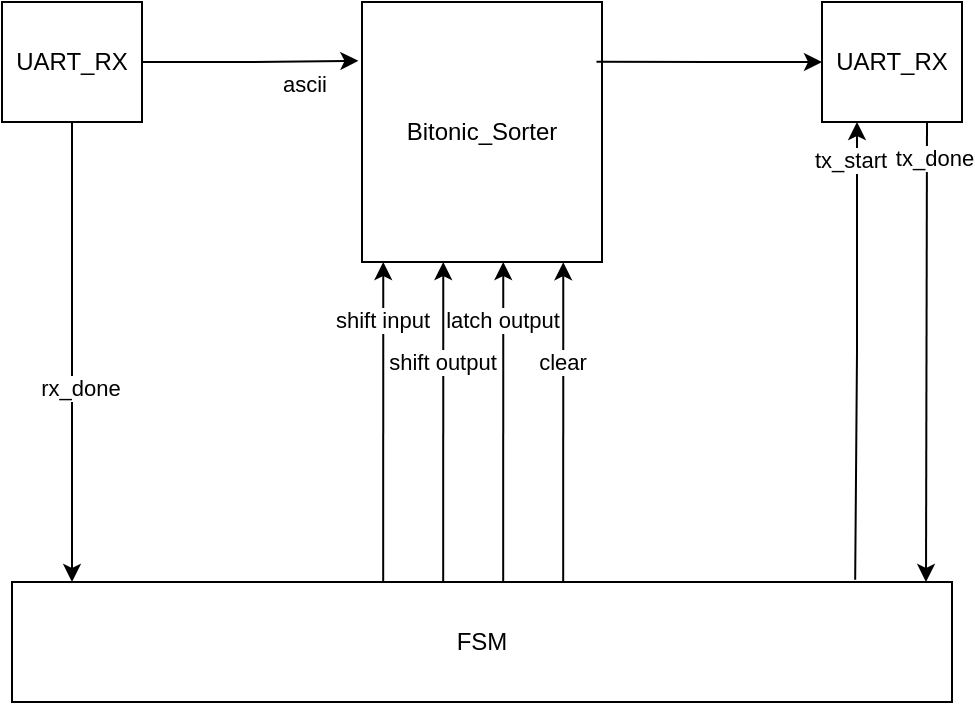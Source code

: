 <mxfile version="20.3.1" type="google" pages="4"><diagram id="C5RBs43oDa-KdzZeNtuy" name="top level"><mxGraphModel grid="1" page="1" gridSize="10" guides="1" tooltips="1" connect="1" arrows="1" fold="1" pageScale="1" pageWidth="827" pageHeight="1169" math="0" shadow="0"><root><mxCell id="WIyWlLk6GJQsqaUBKTNV-0"/><mxCell id="WIyWlLk6GJQsqaUBKTNV-1" parent="WIyWlLk6GJQsqaUBKTNV-0"/><mxCell id="WO_FC5NdN7CbSzIXJ_ng-0" value="Bitonic_Sorter" style="rounded=0;whiteSpace=wrap;html=1;" vertex="1" parent="WIyWlLk6GJQsqaUBKTNV-1"><mxGeometry x="350" y="320" width="120" height="130" as="geometry"/></mxCell><mxCell id="WO_FC5NdN7CbSzIXJ_ng-1" value="FSM" style="rounded=0;whiteSpace=wrap;html=1;" vertex="1" parent="WIyWlLk6GJQsqaUBKTNV-1"><mxGeometry x="175" y="610" width="470" height="60" as="geometry"/></mxCell><mxCell id="WO_FC5NdN7CbSzIXJ_ng-10" style="edgeStyle=orthogonalEdgeStyle;rounded=0;orthogonalLoop=1;jettySize=auto;html=1;startArrow=none;startFill=0;endArrow=classic;endFill=1;" edge="1" parent="WIyWlLk6GJQsqaUBKTNV-1" source="WO_FC5NdN7CbSzIXJ_ng-9"><mxGeometry relative="1" as="geometry"><mxPoint x="205" y="610" as="targetPoint"/></mxGeometry></mxCell><mxCell id="WO_FC5NdN7CbSzIXJ_ng-15" value="rx_done" style="edgeLabel;html=1;align=center;verticalAlign=middle;resizable=0;points=[];" connectable="0" vertex="1" parent="WO_FC5NdN7CbSzIXJ_ng-10"><mxGeometry x="0.154" y="3" relative="1" as="geometry"><mxPoint as="offset"/></mxGeometry></mxCell><mxCell id="WO_FC5NdN7CbSzIXJ_ng-13" style="edgeStyle=orthogonalEdgeStyle;rounded=0;orthogonalLoop=1;jettySize=auto;html=1;entryX=-0.015;entryY=0.226;entryDx=0;entryDy=0;entryPerimeter=0;startArrow=none;startFill=0;endArrow=classic;endFill=1;" edge="1" parent="WIyWlLk6GJQsqaUBKTNV-1" source="WO_FC5NdN7CbSzIXJ_ng-9" target="WO_FC5NdN7CbSzIXJ_ng-0"><mxGeometry relative="1" as="geometry"/></mxCell><mxCell id="WO_FC5NdN7CbSzIXJ_ng-14" value="ascii" style="edgeLabel;html=1;align=center;verticalAlign=middle;resizable=0;points=[];" connectable="0" vertex="1" parent="WO_FC5NdN7CbSzIXJ_ng-13"><mxGeometry x="0.651" y="-2" relative="1" as="geometry"><mxPoint x="-9" y="9" as="offset"/></mxGeometry></mxCell><mxCell id="WO_FC5NdN7CbSzIXJ_ng-9" value="UART_RX" style="rounded=0;whiteSpace=wrap;html=1;" vertex="1" parent="WIyWlLk6GJQsqaUBKTNV-1"><mxGeometry x="170" y="320" width="70" height="60" as="geometry"/></mxCell><mxCell id="WO_FC5NdN7CbSzIXJ_ng-17" style="edgeStyle=orthogonalEdgeStyle;rounded=0;orthogonalLoop=1;jettySize=auto;html=1;entryX=0.977;entryY=0.23;entryDx=0;entryDy=0;entryPerimeter=0;startArrow=classic;startFill=1;endArrow=none;endFill=0;" edge="1" parent="WIyWlLk6GJQsqaUBKTNV-1" source="WO_FC5NdN7CbSzIXJ_ng-16" target="WO_FC5NdN7CbSzIXJ_ng-0"><mxGeometry relative="1" as="geometry"/></mxCell><mxCell id="WO_FC5NdN7CbSzIXJ_ng-18" style="edgeStyle=orthogonalEdgeStyle;rounded=0;orthogonalLoop=1;jettySize=auto;html=1;exitX=0.25;exitY=1;exitDx=0;exitDy=0;entryX=0.897;entryY=-0.018;entryDx=0;entryDy=0;entryPerimeter=0;startArrow=classic;startFill=1;endArrow=none;endFill=0;" edge="1" parent="WIyWlLk6GJQsqaUBKTNV-1" source="WO_FC5NdN7CbSzIXJ_ng-16" target="WO_FC5NdN7CbSzIXJ_ng-1"><mxGeometry relative="1" as="geometry"/></mxCell><mxCell id="WO_FC5NdN7CbSzIXJ_ng-22" value="tx_start" style="edgeLabel;html=1;align=center;verticalAlign=middle;resizable=0;points=[];" connectable="0" vertex="1" parent="WO_FC5NdN7CbSzIXJ_ng-18"><mxGeometry x="-0.84" y="-4" relative="1" as="geometry"><mxPoint as="offset"/></mxGeometry></mxCell><mxCell id="WO_FC5NdN7CbSzIXJ_ng-20" style="edgeStyle=orthogonalEdgeStyle;rounded=0;orthogonalLoop=1;jettySize=auto;html=1;exitX=0.75;exitY=1;exitDx=0;exitDy=0;startArrow=none;startFill=0;endArrow=classic;endFill=1;" edge="1" parent="WIyWlLk6GJQsqaUBKTNV-1" source="WO_FC5NdN7CbSzIXJ_ng-16"><mxGeometry relative="1" as="geometry"><mxPoint x="632" y="610" as="targetPoint"/></mxGeometry></mxCell><mxCell id="WO_FC5NdN7CbSzIXJ_ng-21" value="tx_done" style="edgeLabel;html=1;align=center;verticalAlign=middle;resizable=0;points=[];" connectable="0" vertex="1" parent="WO_FC5NdN7CbSzIXJ_ng-20"><mxGeometry x="-0.842" y="3" relative="1" as="geometry"><mxPoint as="offset"/></mxGeometry></mxCell><mxCell id="WO_FC5NdN7CbSzIXJ_ng-16" value="UART_RX" style="rounded=0;whiteSpace=wrap;html=1;" vertex="1" parent="WIyWlLk6GJQsqaUBKTNV-1"><mxGeometry x="580" y="320" width="70" height="60" as="geometry"/></mxCell><mxCell id="onaF4GDYmakUJzBGDkGH-0" style="edgeStyle=orthogonalEdgeStyle;rounded=0;orthogonalLoop=1;jettySize=auto;html=1;exitX=0.25;exitY=1;exitDx=0;exitDy=0;entryX=0.435;entryY=-0.002;entryDx=0;entryDy=0;entryPerimeter=0;startArrow=classic;startFill=1;endArrow=none;endFill=0;" edge="1" parent="WIyWlLk6GJQsqaUBKTNV-1"><mxGeometry relative="1" as="geometry"><mxPoint x="360.62" y="450" as="sourcePoint"/><mxPoint x="360.07" y="609.88" as="targetPoint"/><Array as="points"><mxPoint x="360.62" y="610"/></Array></mxGeometry></mxCell><mxCell id="onaF4GDYmakUJzBGDkGH-1" value="&lt;div&gt;shift input&lt;/div&gt;" style="edgeLabel;html=1;align=center;verticalAlign=middle;resizable=0;points=[];" connectable="0" vertex="1" parent="onaF4GDYmakUJzBGDkGH-0"><mxGeometry x="-0.637" y="-1" relative="1" as="geometry"><mxPoint as="offset"/></mxGeometry></mxCell><mxCell id="onaF4GDYmakUJzBGDkGH-2" style="edgeStyle=orthogonalEdgeStyle;rounded=0;orthogonalLoop=1;jettySize=auto;html=1;exitX=0.25;exitY=1;exitDx=0;exitDy=0;entryX=0.435;entryY=-0.002;entryDx=0;entryDy=0;entryPerimeter=0;startArrow=classic;startFill=1;endArrow=none;endFill=0;" edge="1" parent="WIyWlLk6GJQsqaUBKTNV-1"><mxGeometry relative="1" as="geometry"><mxPoint x="390.62" y="450" as="sourcePoint"/><mxPoint x="390.07" y="609.88" as="targetPoint"/><Array as="points"><mxPoint x="390.62" y="610"/></Array></mxGeometry></mxCell><mxCell id="onaF4GDYmakUJzBGDkGH-3" value="shift output" style="edgeLabel;html=1;align=center;verticalAlign=middle;resizable=0;points=[];" connectable="0" vertex="1" parent="onaF4GDYmakUJzBGDkGH-2"><mxGeometry x="-0.637" y="-1" relative="1" as="geometry"><mxPoint y="21" as="offset"/></mxGeometry></mxCell><mxCell id="onaF4GDYmakUJzBGDkGH-4" style="edgeStyle=orthogonalEdgeStyle;rounded=0;orthogonalLoop=1;jettySize=auto;html=1;exitX=0.25;exitY=1;exitDx=0;exitDy=0;entryX=0.435;entryY=-0.002;entryDx=0;entryDy=0;entryPerimeter=0;startArrow=classic;startFill=1;endArrow=none;endFill=0;" edge="1" parent="WIyWlLk6GJQsqaUBKTNV-1"><mxGeometry relative="1" as="geometry"><mxPoint x="420.62" y="450" as="sourcePoint"/><mxPoint x="420.07" y="609.88" as="targetPoint"/><Array as="points"><mxPoint x="420.62" y="610"/></Array></mxGeometry></mxCell><mxCell id="onaF4GDYmakUJzBGDkGH-5" value="latch output" style="edgeLabel;html=1;align=center;verticalAlign=middle;resizable=0;points=[];" connectable="0" vertex="1" parent="onaF4GDYmakUJzBGDkGH-4"><mxGeometry x="-0.637" y="-1" relative="1" as="geometry"><mxPoint as="offset"/></mxGeometry></mxCell><mxCell id="onaF4GDYmakUJzBGDkGH-6" style="edgeStyle=orthogonalEdgeStyle;rounded=0;orthogonalLoop=1;jettySize=auto;html=1;exitX=0.25;exitY=1;exitDx=0;exitDy=0;entryX=0.435;entryY=-0.002;entryDx=0;entryDy=0;entryPerimeter=0;startArrow=classic;startFill=1;endArrow=none;endFill=0;" edge="1" parent="WIyWlLk6GJQsqaUBKTNV-1"><mxGeometry relative="1" as="geometry"><mxPoint x="450.62" y="450.1" as="sourcePoint"/><mxPoint x="450.07" y="609.98" as="targetPoint"/><Array as="points"><mxPoint x="450.62" y="610.1"/></Array></mxGeometry></mxCell><mxCell id="onaF4GDYmakUJzBGDkGH-7" value="clear" style="edgeLabel;html=1;align=center;verticalAlign=middle;resizable=0;points=[];" connectable="0" vertex="1" parent="onaF4GDYmakUJzBGDkGH-6"><mxGeometry x="-0.637" y="-1" relative="1" as="geometry"><mxPoint y="21" as="offset"/></mxGeometry></mxCell></root></mxGraphModel></diagram><diagram id="DjToJw6aFS2THhXyd85i" name="bitonic sorter"><mxGraphModel grid="1" page="1" gridSize="10" guides="1" tooltips="1" connect="1" arrows="1" fold="1" pageScale="1" pageWidth="850" pageHeight="1100" math="0" shadow="0"><root><mxCell id="0"/><mxCell id="1" parent="0"/><mxCell id="4muiDc7GDRXm0TMex5mJ-28" style="edgeStyle=orthogonalEdgeStyle;rounded=0;orthogonalLoop=1;jettySize=auto;html=1;startArrow=classic;startFill=1;endArrow=none;endFill=0;elbow=vertical;" edge="1" parent="1" source="4muiDc7GDRXm0TMex5mJ-1"><mxGeometry relative="1" as="geometry"><mxPoint x="10" y="340" as="targetPoint"/></mxGeometry></mxCell><mxCell id="P7c5_DpnovytKJ3I4R6z-2" value="Serial in" style="edgeLabel;html=1;align=center;verticalAlign=middle;resizable=0;points=[];" connectable="0" vertex="1" parent="4muiDc7GDRXm0TMex5mJ-28"><mxGeometry x="0.778" y="1" relative="1" as="geometry"><mxPoint x="30" y="-1" as="offset"/></mxGeometry></mxCell><mxCell id="4muiDc7GDRXm0TMex5mJ-1" value="Serial to parallel shift register" style="rounded=0;whiteSpace=wrap;html=1;" vertex="1" parent="1"><mxGeometry x="100" y="280" width="120" height="120" as="geometry"/></mxCell><mxCell id="4muiDc7GDRXm0TMex5mJ-9" style="edgeStyle=orthogonalEdgeStyle;rounded=0;orthogonalLoop=1;jettySize=auto;html=1;entryX=1;entryY=0.5;entryDx=0;entryDy=0;startArrow=classic;startFill=1;endArrow=ERmany;endFill=0;elbow=vertical;" edge="1" parent="1" source="4muiDc7GDRXm0TMex5mJ-7" target="4muiDc7GDRXm0TMex5mJ-1"><mxGeometry relative="1" as="geometry"/></mxCell><mxCell id="4muiDc7GDRXm0TMex5mJ-10" value="1..N words" style="edgeLabel;html=1;align=center;verticalAlign=middle;resizable=0;points=[];" connectable="0" vertex="1" parent="4muiDc7GDRXm0TMex5mJ-9"><mxGeometry x="-0.212" y="-1" relative="1" as="geometry"><mxPoint x="-12" as="offset"/></mxGeometry></mxCell><mxCell id="4muiDc7GDRXm0TMex5mJ-7" value="comparator network" style="rounded=0;whiteSpace=wrap;html=1;" vertex="1" parent="1"><mxGeometry x="320" y="280" width="120" height="120" as="geometry"/></mxCell><mxCell id="4muiDc7GDRXm0TMex5mJ-13" style="edgeStyle=orthogonalEdgeStyle;rounded=0;orthogonalLoop=1;jettySize=auto;html=1;entryX=1;entryY=0.5;entryDx=0;entryDy=0;startArrow=classic;startFill=1;endArrow=ERmany;endFill=0;elbow=vertical;" edge="1" parent="1" source="4muiDc7GDRXm0TMex5mJ-11" target="4muiDc7GDRXm0TMex5mJ-7"><mxGeometry relative="1" as="geometry"/></mxCell><mxCell id="4muiDc7GDRXm0TMex5mJ-14" value="1..N words" style="edgeLabel;html=1;align=center;verticalAlign=middle;resizable=0;points=[];" connectable="0" vertex="1" parent="4muiDc7GDRXm0TMex5mJ-13"><mxGeometry x="0.14" y="1" relative="1" as="geometry"><mxPoint as="offset"/></mxGeometry></mxCell><mxCell id="4muiDc7GDRXm0TMex5mJ-26" style="edgeStyle=orthogonalEdgeStyle;rounded=0;orthogonalLoop=1;jettySize=auto;html=1;startArrow=classic;startFill=1;endArrow=none;endFill=0;elbow=vertical;" edge="1" parent="1" source="4muiDc7GDRXm0TMex5mJ-11"><mxGeometry relative="1" as="geometry"><mxPoint x="650" y="520" as="targetPoint"/><Array as="points"><mxPoint x="650" y="490"/><mxPoint x="650" y="490"/></Array></mxGeometry></mxCell><mxCell id="4muiDc7GDRXm0TMex5mJ-27" value="Latch input" style="edgeLabel;html=1;align=center;verticalAlign=middle;resizable=0;points=[];" connectable="0" vertex="1" parent="4muiDc7GDRXm0TMex5mJ-26"><mxGeometry x="0.704" y="3" relative="1" as="geometry"><mxPoint x="-3" y="-2" as="offset"/></mxGeometry></mxCell><mxCell id="fADakRkpiYzmiCRZOpio-1" value="Load/shift" style="edgeLabel;html=1;align=center;verticalAlign=middle;resizable=0;points=[];" connectable="0" vertex="1" parent="4muiDc7GDRXm0TMex5mJ-26"><mxGeometry x="-0.798" y="2" relative="1" as="geometry"><mxPoint as="offset"/></mxGeometry></mxCell><mxCell id="4muiDc7GDRXm0TMex5mJ-29" style="edgeStyle=orthogonalEdgeStyle;rounded=0;orthogonalLoop=1;jettySize=auto;html=1;startArrow=none;startFill=0;endArrow=classic;endFill=1;elbow=vertical;" edge="1" parent="1" source="4muiDc7GDRXm0TMex5mJ-11"><mxGeometry relative="1" as="geometry"><mxPoint x="760" y="340" as="targetPoint"/></mxGeometry></mxCell><mxCell id="P7c5_DpnovytKJ3I4R6z-1" value="Serial out" style="edgeLabel;html=1;align=center;verticalAlign=middle;resizable=0;points=[];" connectable="0" vertex="1" parent="4muiDc7GDRXm0TMex5mJ-29"><mxGeometry x="0.262" y="-1" relative="1" as="geometry"><mxPoint x="-7" y="-1" as="offset"/></mxGeometry></mxCell><mxCell id="4muiDc7GDRXm0TMex5mJ-11" value="Parallel to serial shift register" style="rounded=0;whiteSpace=wrap;html=1;" vertex="1" parent="1"><mxGeometry x="550" y="280" width="120" height="120" as="geometry"/></mxCell><mxCell id="4muiDc7GDRXm0TMex5mJ-16" style="edgeStyle=orthogonalEdgeStyle;rounded=0;orthogonalLoop=1;jettySize=auto;html=1;startArrow=none;startFill=0;endArrow=classic;endFill=1;elbow=vertical;entryX=0.25;entryY=1;entryDx=0;entryDy=0;" edge="1" parent="1" target="4muiDc7GDRXm0TMex5mJ-11"><mxGeometry relative="1" as="geometry"><mxPoint x="580" y="520" as="sourcePoint"/><mxPoint x="619" y="400" as="targetPoint"/><Array as="points"><mxPoint x="580" y="520"/></Array></mxGeometry></mxCell><mxCell id="4muiDc7GDRXm0TMex5mJ-17" value="Clock" style="edgeLabel;html=1;align=center;verticalAlign=middle;resizable=0;points=[];" connectable="0" vertex="1" parent="4muiDc7GDRXm0TMex5mJ-16"><mxGeometry x="0.851" relative="1" as="geometry"><mxPoint y="18" as="offset"/></mxGeometry></mxCell><mxCell id="wbRtOcLljXH3XjQ13f5g-5" value="shift output" style="edgeLabel;html=1;align=center;verticalAlign=middle;resizable=0;points=[];" connectable="0" vertex="1" parent="4muiDc7GDRXm0TMex5mJ-16"><mxGeometry x="-0.879" y="1" relative="1" as="geometry"><mxPoint y="-10" as="offset"/></mxGeometry></mxCell><mxCell id="wbRtOcLljXH3XjQ13f5g-1" style="edgeStyle=orthogonalEdgeStyle;rounded=0;orthogonalLoop=1;jettySize=auto;html=1;exitX=0.5;exitY=1;exitDx=0;exitDy=0;startArrow=classic;startFill=1;endArrow=none;endFill=0;elbow=vertical;entryX=0.162;entryY=0.126;entryDx=0;entryDy=0;entryPerimeter=0;" edge="1" parent="1"><mxGeometry relative="1" as="geometry"><mxPoint x="180.11" y="523.78" as="targetPoint"/><mxPoint x="180" y="400" as="sourcePoint"/><Array as="points"><mxPoint x="180" y="430"/><mxPoint x="180" y="430"/></Array></mxGeometry></mxCell><mxCell id="wbRtOcLljXH3XjQ13f5g-2" value="clear" style="edgeLabel;html=1;align=center;verticalAlign=middle;resizable=0;points=[];" connectable="0" vertex="1" parent="wbRtOcLljXH3XjQ13f5g-1"><mxGeometry x="-0.755" y="1" relative="1" as="geometry"><mxPoint x="-1" y="5" as="offset"/></mxGeometry></mxCell><mxCell id="wbRtOcLljXH3XjQ13f5g-7" value="clear" style="edgeLabel;html=1;align=center;verticalAlign=middle;resizable=0;points=[];" connectable="0" vertex="1" parent="wbRtOcLljXH3XjQ13f5g-1"><mxGeometry x="0.844" y="2" relative="1" as="geometry"><mxPoint y="-14" as="offset"/></mxGeometry></mxCell><mxCell id="wbRtOcLljXH3XjQ13f5g-3" style="edgeStyle=orthogonalEdgeStyle;rounded=0;orthogonalLoop=1;jettySize=auto;html=1;exitX=0.5;exitY=1;exitDx=0;exitDy=0;startArrow=classic;startFill=1;endArrow=none;endFill=0;elbow=vertical;entryX=0.162;entryY=0.126;entryDx=0;entryDy=0;entryPerimeter=0;" edge="1" parent="1"><mxGeometry relative="1" as="geometry"><mxPoint x="140.11" y="523.78" as="targetPoint"/><mxPoint x="140" y="400" as="sourcePoint"/><Array as="points"><mxPoint x="140" y="430"/><mxPoint x="140" y="430"/></Array></mxGeometry></mxCell><mxCell id="wbRtOcLljXH3XjQ13f5g-4" value="clock" style="edgeLabel;html=1;align=center;verticalAlign=middle;resizable=0;points=[];" connectable="0" vertex="1" parent="wbRtOcLljXH3XjQ13f5g-3"><mxGeometry x="-0.755" y="1" relative="1" as="geometry"><mxPoint x="-1" y="5" as="offset"/></mxGeometry></mxCell><mxCell id="wbRtOcLljXH3XjQ13f5g-6" value="shift input" style="edgeLabel;html=1;align=center;verticalAlign=middle;resizable=0;points=[];" connectable="0" vertex="1" parent="wbRtOcLljXH3XjQ13f5g-3"><mxGeometry x="0.844" relative="1" as="geometry"><mxPoint y="-14" as="offset"/></mxGeometry></mxCell></root></mxGraphModel></diagram><diagram id="SmflDkMMIqUjHJq4Z19-" name="parallel to serial"><mxGraphModel grid="1" page="1" gridSize="10" guides="1" tooltips="1" connect="1" arrows="1" fold="1" pageScale="1" pageWidth="850" pageHeight="1100" math="0" shadow="0"><root><mxCell id="0"/><mxCell id="1" parent="0"/><mxCell id="AI3SoklTpA_p4m0kbO6Q-6" style="edgeStyle=orthogonalEdgeStyle;rounded=0;orthogonalLoop=1;jettySize=auto;html=1;startArrow=none;startFill=0;endArrow=classic;endFill=1;elbow=vertical;" edge="1" parent="1" source="AI3SoklTpA_p4m0kbO6Q-1" target="AI3SoklTpA_p4m0kbO6Q-13"><mxGeometry relative="1" as="geometry"><mxPoint x="342" y="720" as="targetPoint"/><Array as="points"><mxPoint x="700" y="195"/><mxPoint x="700" y="275"/><mxPoint x="380" y="275"/></Array></mxGeometry></mxCell><mxCell id="AI3SoklTpA_p4m0kbO6Q-23" value="d_out" style="edgeLabel;html=1;align=center;verticalAlign=middle;resizable=0;points=[];" connectable="0" vertex="1" parent="AI3SoklTpA_p4m0kbO6Q-6"><mxGeometry x="-0.912" y="-1" relative="1" as="geometry"><mxPoint x="-17" y="-1" as="offset"/></mxGeometry></mxCell><mxCell id="AI3SoklTpA_p4m0kbO6Q-40" style="edgeStyle=orthogonalEdgeStyle;rounded=0;jumpSize=5;orthogonalLoop=1;jettySize=auto;html=1;strokeWidth=1;startArrow=classic;startFill=1;endArrow=none;endFill=0;elbow=vertical;" edge="1" parent="1" source="AI3SoklTpA_p4m0kbO6Q-1"><mxGeometry relative="1" as="geometry"><mxPoint x="470" y="800" as="targetPoint"/><Array as="points"><mxPoint x="595" y="260"/><mxPoint x="470" y="260"/></Array></mxGeometry></mxCell><mxCell id="L6zmb5ELmCeFaLIn1g_n-2" value="clock" style="edgeLabel;html=1;align=center;verticalAlign=middle;resizable=0;points=[];" connectable="0" vertex="1" parent="AI3SoklTpA_p4m0kbO6Q-40"><mxGeometry x="-0.861" y="-3" relative="1" as="geometry"><mxPoint as="offset"/></mxGeometry></mxCell><mxCell id="AI3SoklTpA_p4m0kbO6Q-1" value="" style="rounded=0;whiteSpace=wrap;html=1;" vertex="1" parent="1"><mxGeometry x="550" y="150" width="90" height="90" as="geometry"/></mxCell><mxCell id="AI3SoklTpA_p4m0kbO6Q-11" style="edgeStyle=orthogonalEdgeStyle;rounded=0;jumpSize=5;orthogonalLoop=1;jettySize=auto;html=1;strokeWidth=1;startArrow=none;startFill=0;endArrow=classic;endFill=1;elbow=vertical;entryX=0.75;entryY=0;entryDx=0;entryDy=0;" edge="1" parent="1" target="AI3SoklTpA_p4m0kbO6Q-13"><mxGeometry relative="1" as="geometry"><mxPoint x="420" y="710" as="targetPoint"/><mxPoint x="634" y="355.0" as="sourcePoint"/><Array as="points"><mxPoint x="694" y="355"/><mxPoint x="694" y="430"/><mxPoint x="380" y="430"/><mxPoint x="380" y="730"/><mxPoint x="380" y="730"/></Array></mxGeometry></mxCell><mxCell id="AI3SoklTpA_p4m0kbO6Q-24" value="d_out" style="edgeLabel;html=1;align=center;verticalAlign=middle;resizable=0;points=[];" connectable="0" vertex="1" parent="AI3SoklTpA_p4m0kbO6Q-11"><mxGeometry x="-0.859" y="1" relative="1" as="geometry"><mxPoint x="-31" y="-5" as="offset"/></mxGeometry></mxCell><mxCell id="AI3SoklTpA_p4m0kbO6Q-39" style="edgeStyle=orthogonalEdgeStyle;rounded=0;jumpSize=5;orthogonalLoop=1;jettySize=auto;html=1;strokeWidth=1;startArrow=classic;startFill=1;endArrow=none;endFill=0;elbow=vertical;" edge="1" parent="1" source="AI3SoklTpA_p4m0kbO6Q-2"><mxGeometry relative="1" as="geometry"><mxPoint x="470" y="800" as="targetPoint"/><Array as="points"><mxPoint x="595" y="420"/><mxPoint x="470" y="420"/></Array></mxGeometry></mxCell><mxCell id="L6zmb5ELmCeFaLIn1g_n-3" value="clock" style="edgeLabel;html=1;align=center;verticalAlign=middle;resizable=0;points=[];" connectable="0" vertex="1" parent="AI3SoklTpA_p4m0kbO6Q-39"><mxGeometry x="-0.825" y="-2" relative="1" as="geometry"><mxPoint as="offset"/></mxGeometry></mxCell><mxCell id="AI3SoklTpA_p4m0kbO6Q-2" value="" style="rounded=0;whiteSpace=wrap;html=1;" vertex="1" parent="1"><mxGeometry x="550" y="310" width="90" height="90" as="geometry"/></mxCell><mxCell id="AI3SoklTpA_p4m0kbO6Q-7" value="" style="endArrow=none;dashed=1;html=1;strokeWidth=5;rounded=0;elbow=vertical;jumpSize=5;dashPattern=1 2;" edge="1" parent="1"><mxGeometry width="50" height="50" relative="1" as="geometry"><mxPoint x="594.71" y="530" as="sourcePoint"/><mxPoint x="594.71" y="440" as="targetPoint"/></mxGeometry></mxCell><mxCell id="AI3SoklTpA_p4m0kbO6Q-10" style="edgeStyle=orthogonalEdgeStyle;rounded=0;jumpSize=5;orthogonalLoop=1;jettySize=auto;html=1;strokeWidth=1;startArrow=classic;startFill=1;endArrow=none;endFill=0;elbow=vertical;exitX=0.75;exitY=0;exitDx=0;exitDy=0;" edge="1" parent="1" source="AI3SoklTpA_p4m0kbO6Q-13"><mxGeometry relative="1" as="geometry"><mxPoint x="650" y="480" as="targetPoint"/><mxPoint x="300" y="640" as="sourcePoint"/><Array as="points"><mxPoint x="380" y="710"/><mxPoint x="380" y="710"/><mxPoint x="380" y="550"/><mxPoint x="700" y="550"/><mxPoint x="700" y="480"/></Array></mxGeometry></mxCell><mxCell id="AI3SoklTpA_p4m0kbO6Q-21" value="input set 2" style="edgeLabel;html=1;align=center;verticalAlign=middle;resizable=0;points=[];" connectable="0" vertex="1" parent="AI3SoklTpA_p4m0kbO6Q-10"><mxGeometry x="-0.886" y="-3" relative="1" as="geometry"><mxPoint y="-5" as="offset"/></mxGeometry></mxCell><mxCell id="AI3SoklTpA_p4m0kbO6Q-25" value="d_out" style="edgeLabel;html=1;align=center;verticalAlign=middle;resizable=0;points=[];" connectable="0" vertex="1" parent="AI3SoklTpA_p4m0kbO6Q-10"><mxGeometry x="0.806" y="2" relative="1" as="geometry"><mxPoint x="-18" y="-26" as="offset"/></mxGeometry></mxCell><mxCell id="AI3SoklTpA_p4m0kbO6Q-26" style="edgeStyle=orthogonalEdgeStyle;rounded=0;jumpSize=5;orthogonalLoop=1;jettySize=auto;html=1;strokeWidth=1;startArrow=none;startFill=0;endArrow=classic;endFill=1;elbow=vertical;entryX=0.75;entryY=0;entryDx=0;entryDy=0;" edge="1" parent="1" source="AI3SoklTpA_p4m0kbO6Q-8" target="AI3SoklTpA_p4m0kbO6Q-13"><mxGeometry relative="1" as="geometry"><mxPoint x="380" y="730" as="targetPoint"/><Array as="points"><mxPoint x="700" y="615"/><mxPoint x="700" y="690"/><mxPoint x="380" y="690"/></Array></mxGeometry></mxCell><mxCell id="AI3SoklTpA_p4m0kbO6Q-27" value="d_out" style="edgeLabel;html=1;align=center;verticalAlign=middle;resizable=0;points=[];" connectable="0" vertex="1" parent="AI3SoklTpA_p4m0kbO6Q-26"><mxGeometry x="-0.835" y="2" relative="1" as="geometry"><mxPoint x="-14" y="-3" as="offset"/></mxGeometry></mxCell><mxCell id="AI3SoklTpA_p4m0kbO6Q-33" value="1..N" style="edgeLabel;html=1;align=center;verticalAlign=middle;resizable=0;points=[];" connectable="0" vertex="1" parent="AI3SoklTpA_p4m0kbO6Q-26"><mxGeometry x="0.913" y="-2" relative="1" as="geometry"><mxPoint x="3" y="2" as="offset"/></mxGeometry></mxCell><mxCell id="AI3SoklTpA_p4m0kbO6Q-35" style="edgeStyle=orthogonalEdgeStyle;rounded=0;jumpSize=5;orthogonalLoop=1;jettySize=auto;html=1;strokeWidth=1;startArrow=none;startFill=0;endArrow=classic;endFill=1;elbow=vertical;" edge="1" parent="1" source="AI3SoklTpA_p4m0kbO6Q-8"><mxGeometry relative="1" as="geometry"><mxPoint x="810" y="615" as="targetPoint"/></mxGeometry></mxCell><mxCell id="AI3SoklTpA_p4m0kbO6Q-36" value="Serial out" style="edgeLabel;html=1;align=center;verticalAlign=middle;resizable=0;points=[];" connectable="0" vertex="1" parent="AI3SoklTpA_p4m0kbO6Q-35"><mxGeometry x="0.778" y="2" relative="1" as="geometry"><mxPoint as="offset"/></mxGeometry></mxCell><mxCell id="AI3SoklTpA_p4m0kbO6Q-38" style="edgeStyle=orthogonalEdgeStyle;rounded=0;jumpSize=5;orthogonalLoop=1;jettySize=auto;html=1;strokeWidth=1;startArrow=classic;startFill=1;endArrow=none;endFill=0;elbow=vertical;" edge="1" parent="1" source="AI3SoklTpA_p4m0kbO6Q-8"><mxGeometry relative="1" as="geometry"><mxPoint x="470" y="800" as="targetPoint"/><Array as="points"><mxPoint x="595" y="720"/><mxPoint x="470" y="720"/></Array></mxGeometry></mxCell><mxCell id="L6zmb5ELmCeFaLIn1g_n-4" value="clock" style="edgeLabel;html=1;align=center;verticalAlign=middle;resizable=0;points=[];" connectable="0" vertex="1" parent="AI3SoklTpA_p4m0kbO6Q-38"><mxGeometry x="-0.352" y="-2" relative="1" as="geometry"><mxPoint as="offset"/></mxGeometry></mxCell><mxCell id="AI3SoklTpA_p4m0kbO6Q-8" value="" style="rounded=0;whiteSpace=wrap;html=1;" vertex="1" parent="1"><mxGeometry x="550" y="570" width="90" height="90" as="geometry"/></mxCell><mxCell id="AI3SoklTpA_p4m0kbO6Q-14" style="edgeStyle=orthogonalEdgeStyle;rounded=0;jumpSize=5;orthogonalLoop=1;jettySize=auto;html=1;entryX=0;entryY=0.5;entryDx=0;entryDy=0;strokeWidth=1;startArrow=ERmany;startFill=0;endArrow=classic;endFill=1;elbow=vertical;" edge="1" parent="1" source="AI3SoklTpA_p4m0kbO6Q-13" target="AI3SoklTpA_p4m0kbO6Q-8"><mxGeometry relative="1" as="geometry"><Array as="points"><mxPoint x="450" y="755"/><mxPoint x="450" y="615"/></Array></mxGeometry></mxCell><mxCell id="AI3SoklTpA_p4m0kbO6Q-31" value="data in" style="edgeLabel;html=1;align=center;verticalAlign=middle;resizable=0;points=[];" connectable="0" vertex="1" parent="AI3SoklTpA_p4m0kbO6Q-14"><mxGeometry x="0.853" y="3" relative="1" as="geometry"><mxPoint as="offset"/></mxGeometry></mxCell><mxCell id="AI3SoklTpA_p4m0kbO6Q-15" style="edgeStyle=orthogonalEdgeStyle;rounded=0;jumpSize=5;orthogonalLoop=1;jettySize=auto;html=1;entryX=0;entryY=0.5;entryDx=0;entryDy=0;strokeWidth=1;startArrow=none;startFill=0;endArrow=classic;endFill=1;elbow=vertical;" edge="1" parent="1" source="AI3SoklTpA_p4m0kbO6Q-13" target="AI3SoklTpA_p4m0kbO6Q-2"><mxGeometry relative="1" as="geometry"><Array as="points"><mxPoint x="450" y="755"/><mxPoint x="450" y="355"/></Array></mxGeometry></mxCell><mxCell id="AI3SoklTpA_p4m0kbO6Q-29" value="data in" style="edgeLabel;html=1;align=center;verticalAlign=middle;resizable=0;points=[];" connectable="0" vertex="1" parent="AI3SoklTpA_p4m0kbO6Q-15"><mxGeometry x="0.884" y="2" relative="1" as="geometry"><mxPoint as="offset"/></mxGeometry></mxCell><mxCell id="AI3SoklTpA_p4m0kbO6Q-16" style="edgeStyle=orthogonalEdgeStyle;rounded=0;jumpSize=5;orthogonalLoop=1;jettySize=auto;html=1;entryX=0;entryY=0.5;entryDx=0;entryDy=0;strokeWidth=1;startArrow=none;startFill=0;endArrow=classic;endFill=1;elbow=vertical;" edge="1" parent="1" source="AI3SoklTpA_p4m0kbO6Q-13" target="AI3SoklTpA_p4m0kbO6Q-1"><mxGeometry relative="1" as="geometry"><Array as="points"><mxPoint x="450" y="755"/><mxPoint x="450" y="195"/></Array></mxGeometry></mxCell><mxCell id="AI3SoklTpA_p4m0kbO6Q-28" value="data in" style="edgeLabel;html=1;align=center;verticalAlign=middle;resizable=0;points=[];" connectable="0" vertex="1" parent="AI3SoklTpA_p4m0kbO6Q-16"><mxGeometry x="0.91" y="3" relative="1" as="geometry"><mxPoint as="offset"/></mxGeometry></mxCell><mxCell id="AI3SoklTpA_p4m0kbO6Q-17" style="edgeStyle=orthogonalEdgeStyle;rounded=0;jumpSize=5;orthogonalLoop=1;jettySize=auto;html=1;strokeWidth=1;startArrow=none;startFill=0;endArrow=classic;endFill=1;elbow=vertical;" edge="1" parent="1" source="AI3SoklTpA_p4m0kbO6Q-13"><mxGeometry relative="1" as="geometry"><mxPoint x="550" y="480" as="targetPoint"/><Array as="points"><mxPoint x="450" y="755"/><mxPoint x="450" y="480"/></Array></mxGeometry></mxCell><mxCell id="AI3SoklTpA_p4m0kbO6Q-22" value="mux output" style="edgeLabel;html=1;align=center;verticalAlign=middle;resizable=0;points=[];" connectable="0" vertex="1" parent="AI3SoklTpA_p4m0kbO6Q-17"><mxGeometry x="-0.92" y="-1" relative="1" as="geometry"><mxPoint x="19" y="-26" as="offset"/></mxGeometry></mxCell><mxCell id="AI3SoklTpA_p4m0kbO6Q-30" value="data in" style="edgeLabel;html=1;align=center;verticalAlign=middle;resizable=0;points=[];" connectable="0" vertex="1" parent="AI3SoklTpA_p4m0kbO6Q-17"><mxGeometry x="0.884" y="-1" relative="1" as="geometry"><mxPoint x="-6" as="offset"/></mxGeometry></mxCell><mxCell id="AI3SoklTpA_p4m0kbO6Q-32" value="1..N" style="edgeLabel;html=1;align=center;verticalAlign=middle;resizable=0;points=[];" connectable="0" vertex="1" parent="AI3SoklTpA_p4m0kbO6Q-17"><mxGeometry x="-0.915" y="-1" relative="1" as="geometry"><mxPoint x="8" y="14" as="offset"/></mxGeometry></mxCell><mxCell id="AI3SoklTpA_p4m0kbO6Q-18" style="edgeStyle=orthogonalEdgeStyle;rounded=0;jumpSize=5;orthogonalLoop=1;jettySize=auto;html=1;exitX=0.25;exitY=0;exitDx=0;exitDy=0;strokeWidth=1;startArrow=classic;startFill=1;endArrow=none;endFill=0;elbow=vertical;" edge="1" parent="1" source="AI3SoklTpA_p4m0kbO6Q-13"><mxGeometry relative="1" as="geometry"><mxPoint x="70" y="640" as="targetPoint"/><Array as="points"><mxPoint x="295" y="640"/><mxPoint x="70" y="640"/></Array></mxGeometry></mxCell><mxCell id="AI3SoklTpA_p4m0kbO6Q-19" value="Parallel in" style="edgeLabel;html=1;align=center;verticalAlign=middle;resizable=0;points=[];" connectable="0" vertex="1" parent="AI3SoklTpA_p4m0kbO6Q-18"><mxGeometry x="-0.768" y="1" relative="1" as="geometry"><mxPoint x="-184" y="-82" as="offset"/></mxGeometry></mxCell><mxCell id="AI3SoklTpA_p4m0kbO6Q-20" value="input set 1" style="edgeLabel;html=1;align=center;verticalAlign=middle;resizable=0;points=[];" connectable="0" vertex="1" parent="AI3SoklTpA_p4m0kbO6Q-18"><mxGeometry x="-0.801" y="1" relative="1" as="geometry"><mxPoint y="-28" as="offset"/></mxGeometry></mxCell><mxCell id="AI3SoklTpA_p4m0kbO6Q-34" value="1..N" style="edgeLabel;html=1;align=center;verticalAlign=middle;resizable=0;points=[];" connectable="0" vertex="1" parent="AI3SoklTpA_p4m0kbO6Q-18"><mxGeometry x="-0.902" y="1" relative="1" as="geometry"><mxPoint y="-4" as="offset"/></mxGeometry></mxCell><mxCell id="AI3SoklTpA_p4m0kbO6Q-37" style="edgeStyle=orthogonalEdgeStyle;rounded=0;jumpSize=5;orthogonalLoop=1;jettySize=auto;html=1;strokeWidth=1;startArrow=classic;startFill=1;endArrow=none;endFill=0;elbow=vertical;" edge="1" parent="1" source="AI3SoklTpA_p4m0kbO6Q-13"><mxGeometry relative="1" as="geometry"><mxPoint x="175" y="870" as="targetPoint"/></mxGeometry></mxCell><mxCell id="AI3SoklTpA_p4m0kbO6Q-46" value="load/shift selector" style="edgeLabel;html=1;align=center;verticalAlign=middle;resizable=0;points=[];" connectable="0" vertex="1" parent="AI3SoklTpA_p4m0kbO6Q-37"><mxGeometry x="0.612" y="2" relative="1" as="geometry"><mxPoint as="offset"/></mxGeometry></mxCell><mxCell id="AI3SoklTpA_p4m0kbO6Q-13" value="DATA MUX" style="rounded=0;whiteSpace=wrap;html=1;" vertex="1" parent="1"><mxGeometry x="252" y="740" width="170" height="30" as="geometry"/></mxCell><mxCell id="AI3SoklTpA_p4m0kbO6Q-41" style="edgeStyle=orthogonalEdgeStyle;rounded=0;jumpSize=5;orthogonalLoop=1;jettySize=auto;html=1;strokeWidth=1;startArrow=classic;startFill=1;endArrow=none;endFill=0;elbow=vertical;" edge="1" parent="1"><mxGeometry relative="1" as="geometry"><mxPoint x="470" y="860" as="targetPoint"/><mxPoint x="550" y="520" as="sourcePoint"/><Array as="points"><mxPoint x="470" y="520"/></Array></mxGeometry></mxCell><mxCell id="AI3SoklTpA_p4m0kbO6Q-45" value="clock" style="edgeLabel;html=1;align=center;verticalAlign=middle;resizable=0;points=[];" connectable="0" vertex="1" parent="AI3SoklTpA_p4m0kbO6Q-41"><mxGeometry x="0.851" y="5" relative="1" as="geometry"><mxPoint as="offset"/></mxGeometry></mxCell><mxCell id="L6zmb5ELmCeFaLIn1g_n-1" value="clock" style="edgeLabel;html=1;align=center;verticalAlign=middle;resizable=0;points=[];" connectable="0" vertex="1" parent="AI3SoklTpA_p4m0kbO6Q-41"><mxGeometry x="-0.861" y="-1" relative="1" as="geometry"><mxPoint as="offset"/></mxGeometry></mxCell></root></mxGraphModel></diagram><diagram id="wXEUKiL_Hh1vDjg_m5FB" name="serial to parallel"><mxGraphModel grid="1" page="1" gridSize="10" guides="1" tooltips="1" connect="1" arrows="1" fold="1" pageScale="1" pageWidth="850" pageHeight="1100" math="0" shadow="0"><root><mxCell id="0"/><mxCell id="1" parent="0"/><mxCell id="FWmwONBPy8mbKCVxwiw8-1" value="d_out" style="edgeLabel;html=1;align=center;verticalAlign=middle;resizable=0;points=[];" connectable="0" vertex="1" parent="1"><mxGeometry x="430.833" y="180" as="geometry"/></mxCell><mxCell id="FWmwONBPy8mbKCVxwiw8-20" style="edgeStyle=orthogonalEdgeStyle;rounded=0;jumpSize=5;orthogonalLoop=1;jettySize=auto;html=1;entryX=0;entryY=0.5;entryDx=0;entryDy=0;strokeWidth=1;startArrow=oval;startFill=1;endArrow=classic;endFill=1;elbow=vertical;" edge="1" parent="1" target="FWmwONBPy8mbKCVxwiw8-6"><mxGeometry relative="1" as="geometry"><mxPoint x="440" y="195" as="sourcePoint"/><Array as="points"><mxPoint x="440" y="195"/><mxPoint x="440" y="275"/><mxPoint x="280" y="275"/><mxPoint x="280" y="355"/></Array></mxGeometry></mxCell><mxCell id="FWmwONBPy8mbKCVxwiw8-23" style="edgeStyle=orthogonalEdgeStyle;rounded=0;jumpSize=5;orthogonalLoop=1;jettySize=auto;html=1;strokeWidth=1;startArrow=classic;startFill=1;endArrow=none;endFill=0;elbow=vertical;" edge="1" parent="1" source="FWmwONBPy8mbKCVxwiw8-3"><mxGeometry relative="1" as="geometry"><mxPoint x="90" y="195" as="targetPoint"/></mxGeometry></mxCell><mxCell id="FWmwONBPy8mbKCVxwiw8-24" value="Serial in" style="edgeLabel;html=1;align=center;verticalAlign=middle;resizable=0;points=[];" connectable="0" vertex="1" parent="FWmwONBPy8mbKCVxwiw8-23"><mxGeometry x="0.846" relative="1" as="geometry"><mxPoint x="23" y="25" as="offset"/></mxGeometry></mxCell><mxCell id="FWmwONBPy8mbKCVxwiw8-25" style="edgeStyle=orthogonalEdgeStyle;rounded=0;jumpSize=5;orthogonalLoop=1;jettySize=auto;html=1;strokeWidth=1;startArrow=classic;startFill=1;endArrow=none;endFill=0;elbow=vertical;" edge="1" parent="1" source="FWmwONBPy8mbKCVxwiw8-3"><mxGeometry relative="1" as="geometry"><mxPoint x="240" y="680" as="targetPoint"/><Array as="points"><mxPoint x="358" y="260"/><mxPoint x="240" y="260"/></Array></mxGeometry></mxCell><mxCell id="FWmwONBPy8mbKCVxwiw8-30" value="clock" style="edgeLabel;html=1;align=center;verticalAlign=middle;resizable=0;points=[];" connectable="0" vertex="1" parent="FWmwONBPy8mbKCVxwiw8-25"><mxGeometry x="-0.88" relative="1" as="geometry"><mxPoint x="-5" y="-10" as="offset"/></mxGeometry></mxCell><mxCell id="FWmwONBPy8mbKCVxwiw8-33" style="edgeStyle=orthogonalEdgeStyle;rounded=0;jumpSize=5;orthogonalLoop=1;jettySize=auto;html=1;strokeWidth=1;startArrow=none;startFill=0;endArrow=classic;endFill=1;elbow=vertical;" edge="1" parent="1" source="FWmwONBPy8mbKCVxwiw8-3"><mxGeometry relative="1" as="geometry"><mxPoint x="560" y="340" as="targetPoint"/><Array as="points"><mxPoint x="480" y="195"/><mxPoint x="480" y="340"/><mxPoint x="560" y="340"/></Array></mxGeometry></mxCell><mxCell id="FWmwONBPy8mbKCVxwiw8-3" value="" style="rounded=0;whiteSpace=wrap;html=1;" vertex="1" parent="1"><mxGeometry x="313.17" y="150" width="90" height="90" as="geometry"/></mxCell><mxCell id="FWmwONBPy8mbKCVxwiw8-4" value="d_out" style="edgeLabel;html=1;align=center;verticalAlign=middle;resizable=0;points=[];" connectable="0" vertex="1" parent="1"><mxGeometry x="419.503" y="340" as="geometry"/></mxCell><mxCell id="FWmwONBPy8mbKCVxwiw8-21" style="edgeStyle=orthogonalEdgeStyle;rounded=0;jumpSize=5;orthogonalLoop=1;jettySize=auto;html=1;strokeWidth=1;startArrow=oval;startFill=1;endArrow=classic;endFill=1;elbow=vertical;" edge="1" parent="1"><mxGeometry relative="1" as="geometry"><mxPoint x="310" y="480" as="targetPoint"/><mxPoint x="430" y="355" as="sourcePoint"/><Array as="points"><mxPoint x="430" y="355"/><mxPoint x="430" y="430"/><mxPoint x="280" y="430"/><mxPoint x="280" y="480"/></Array></mxGeometry></mxCell><mxCell id="FWmwONBPy8mbKCVxwiw8-26" style="edgeStyle=orthogonalEdgeStyle;rounded=0;jumpSize=5;orthogonalLoop=1;jettySize=auto;html=1;strokeWidth=1;startArrow=classic;startFill=1;endArrow=none;endFill=0;elbow=vertical;" edge="1" parent="1" source="FWmwONBPy8mbKCVxwiw8-6"><mxGeometry relative="1" as="geometry"><mxPoint x="240" y="680" as="targetPoint"/><Array as="points"><mxPoint x="358" y="420"/><mxPoint x="240" y="420"/></Array></mxGeometry></mxCell><mxCell id="FWmwONBPy8mbKCVxwiw8-29" value="clock" style="edgeLabel;html=1;align=center;verticalAlign=middle;resizable=0;points=[];" connectable="0" vertex="1" parent="FWmwONBPy8mbKCVxwiw8-26"><mxGeometry x="-0.875" y="1" relative="1" as="geometry"><mxPoint x="-13" y="-11" as="offset"/></mxGeometry></mxCell><mxCell id="FWmwONBPy8mbKCVxwiw8-34" style="edgeStyle=orthogonalEdgeStyle;rounded=0;jumpSize=5;orthogonalLoop=1;jettySize=auto;html=1;strokeWidth=1;startArrow=none;startFill=0;endArrow=classic;endFill=1;elbow=vertical;" edge="1" parent="1" source="FWmwONBPy8mbKCVxwiw8-6"><mxGeometry relative="1" as="geometry"><mxPoint x="560" y="355" as="targetPoint"/></mxGeometry></mxCell><mxCell id="FWmwONBPy8mbKCVxwiw8-36" value="Parallel out" style="edgeLabel;html=1;align=center;verticalAlign=middle;resizable=0;points=[];" connectable="0" vertex="1" parent="FWmwONBPy8mbKCVxwiw8-34"><mxGeometry x="0.663" y="1" relative="1" as="geometry"><mxPoint x="-14" y="-24" as="offset"/></mxGeometry></mxCell><mxCell id="FWmwONBPy8mbKCVxwiw8-6" value="" style="rounded=0;whiteSpace=wrap;html=1;" vertex="1" parent="1"><mxGeometry x="313.17" y="310" width="90" height="90" as="geometry"/></mxCell><mxCell id="FWmwONBPy8mbKCVxwiw8-7" value="" style="endArrow=none;dashed=1;html=1;dashPattern=1 2;strokeWidth=5;rounded=0;elbow=vertical;jumpSize=5;" edge="1" parent="1"><mxGeometry width="50" height="50" relative="1" as="geometry"><mxPoint x="358" y="520" as="sourcePoint"/><mxPoint x="357.88" y="440" as="targetPoint"/></mxGeometry></mxCell><mxCell id="FWmwONBPy8mbKCVxwiw8-9" value="d_out" style="edgeLabel;html=1;align=center;verticalAlign=middle;resizable=0;points=[];" connectable="0" vertex="1" parent="1"><mxGeometry x="424.997" y="600" as="geometry"/></mxCell><mxCell id="FWmwONBPy8mbKCVxwiw8-22" style="edgeStyle=orthogonalEdgeStyle;rounded=0;jumpSize=5;orthogonalLoop=1;jettySize=auto;html=1;strokeWidth=1;startArrow=classic;startFill=1;endArrow=none;endFill=0;elbow=vertical;" edge="1" parent="1" source="FWmwONBPy8mbKCVxwiw8-13"><mxGeometry relative="1" as="geometry"><mxPoint x="410" y="480" as="targetPoint"/><Array as="points"><mxPoint x="280" y="615"/><mxPoint x="280" y="560"/><mxPoint x="430" y="560"/><mxPoint x="430" y="480"/></Array></mxGeometry></mxCell><mxCell id="FWmwONBPy8mbKCVxwiw8-27" style="edgeStyle=orthogonalEdgeStyle;rounded=0;jumpSize=5;orthogonalLoop=1;jettySize=auto;html=1;strokeWidth=1;startArrow=classic;startFill=1;endArrow=none;endFill=0;elbow=vertical;" edge="1" parent="1" source="FWmwONBPy8mbKCVxwiw8-13"><mxGeometry relative="1" as="geometry"><mxPoint x="240" y="700" as="targetPoint"/><Array as="points"><mxPoint x="358" y="680"/><mxPoint x="240" y="680"/></Array></mxGeometry></mxCell><mxCell id="FWmwONBPy8mbKCVxwiw8-28" value="clock" style="edgeLabel;html=1;align=center;verticalAlign=middle;resizable=0;points=[];" connectable="0" vertex="1" parent="FWmwONBPy8mbKCVxwiw8-27"><mxGeometry x="-0.536" y="2" relative="1" as="geometry"><mxPoint x="-2" y="-12" as="offset"/></mxGeometry></mxCell><mxCell id="FWmwONBPy8mbKCVxwiw8-35" style="edgeStyle=orthogonalEdgeStyle;rounded=0;jumpSize=5;orthogonalLoop=1;jettySize=auto;html=1;strokeWidth=1;startArrow=none;startFill=0;endArrow=classic;endFill=1;elbow=vertical;" edge="1" parent="1" source="FWmwONBPy8mbKCVxwiw8-13"><mxGeometry relative="1" as="geometry"><mxPoint x="560" y="385" as="targetPoint"/><Array as="points"><mxPoint x="480" y="615"/><mxPoint x="480" y="385"/><mxPoint x="560" y="385"/></Array></mxGeometry></mxCell><mxCell id="FWmwONBPy8mbKCVxwiw8-13" value="" style="rounded=0;whiteSpace=wrap;html=1;" vertex="1" parent="1"><mxGeometry x="313.17" y="570" width="90" height="90" as="geometry"/></mxCell><mxCell id="FWmwONBPy8mbKCVxwiw8-14" value="data in" style="edgeLabel;html=1;align=center;verticalAlign=middle;resizable=0;points=[];" connectable="0" vertex="1" parent="1"><mxGeometry x="290.003" y="630.0" as="geometry"/></mxCell><mxCell id="FWmwONBPy8mbKCVxwiw8-15" value="data in" style="edgeLabel;html=1;align=center;verticalAlign=middle;resizable=0;points=[];" connectable="0" vertex="1" parent="1"><mxGeometry x="282.67" y="353" as="geometry"><mxPoint x="-2" y="14" as="offset"/></mxGeometry></mxCell><mxCell id="FWmwONBPy8mbKCVxwiw8-16" value="data in" style="edgeLabel;html=1;align=center;verticalAlign=middle;resizable=0;points=[];" connectable="0" vertex="1" parent="1"><mxGeometry x="282.67" y="170.0" as="geometry"/></mxCell><mxCell id="FWmwONBPy8mbKCVxwiw8-31" style="edgeStyle=orthogonalEdgeStyle;rounded=0;jumpSize=5;orthogonalLoop=1;jettySize=auto;html=1;strokeWidth=1;startArrow=classic;startFill=1;endArrow=none;endFill=0;elbow=vertical;" edge="1" parent="1"><mxGeometry relative="1" as="geometry"><mxPoint x="240" y="710" as="targetPoint"/><mxPoint x="358.19" y="530" as="sourcePoint"/><Array as="points"><mxPoint x="358" y="550"/><mxPoint x="240" y="550"/></Array></mxGeometry></mxCell><mxCell id="FWmwONBPy8mbKCVxwiw8-32" value="clock" style="edgeLabel;html=1;align=center;verticalAlign=middle;resizable=0;points=[];" connectable="0" vertex="1" parent="FWmwONBPy8mbKCVxwiw8-31"><mxGeometry x="-0.875" y="1" relative="1" as="geometry"><mxPoint x="-19" y="-11" as="offset"/></mxGeometry></mxCell><mxCell id="FWmwONBPy8mbKCVxwiw8-38" style="edgeStyle=orthogonalEdgeStyle;rounded=0;jumpSize=5;orthogonalLoop=1;jettySize=auto;html=1;strokeWidth=1;startArrow=classic;startFill=1;endArrow=none;endFill=0;elbow=vertical;" edge="1" parent="1"><mxGeometry relative="1" as="geometry"><mxPoint x="410.83" y="480" as="targetPoint"/><mxPoint x="560" y="370" as="sourcePoint"/><Array as="points"><mxPoint x="460" y="370"/><mxPoint x="460" y="480"/></Array></mxGeometry></mxCell></root></mxGraphModel></diagram></mxfile>